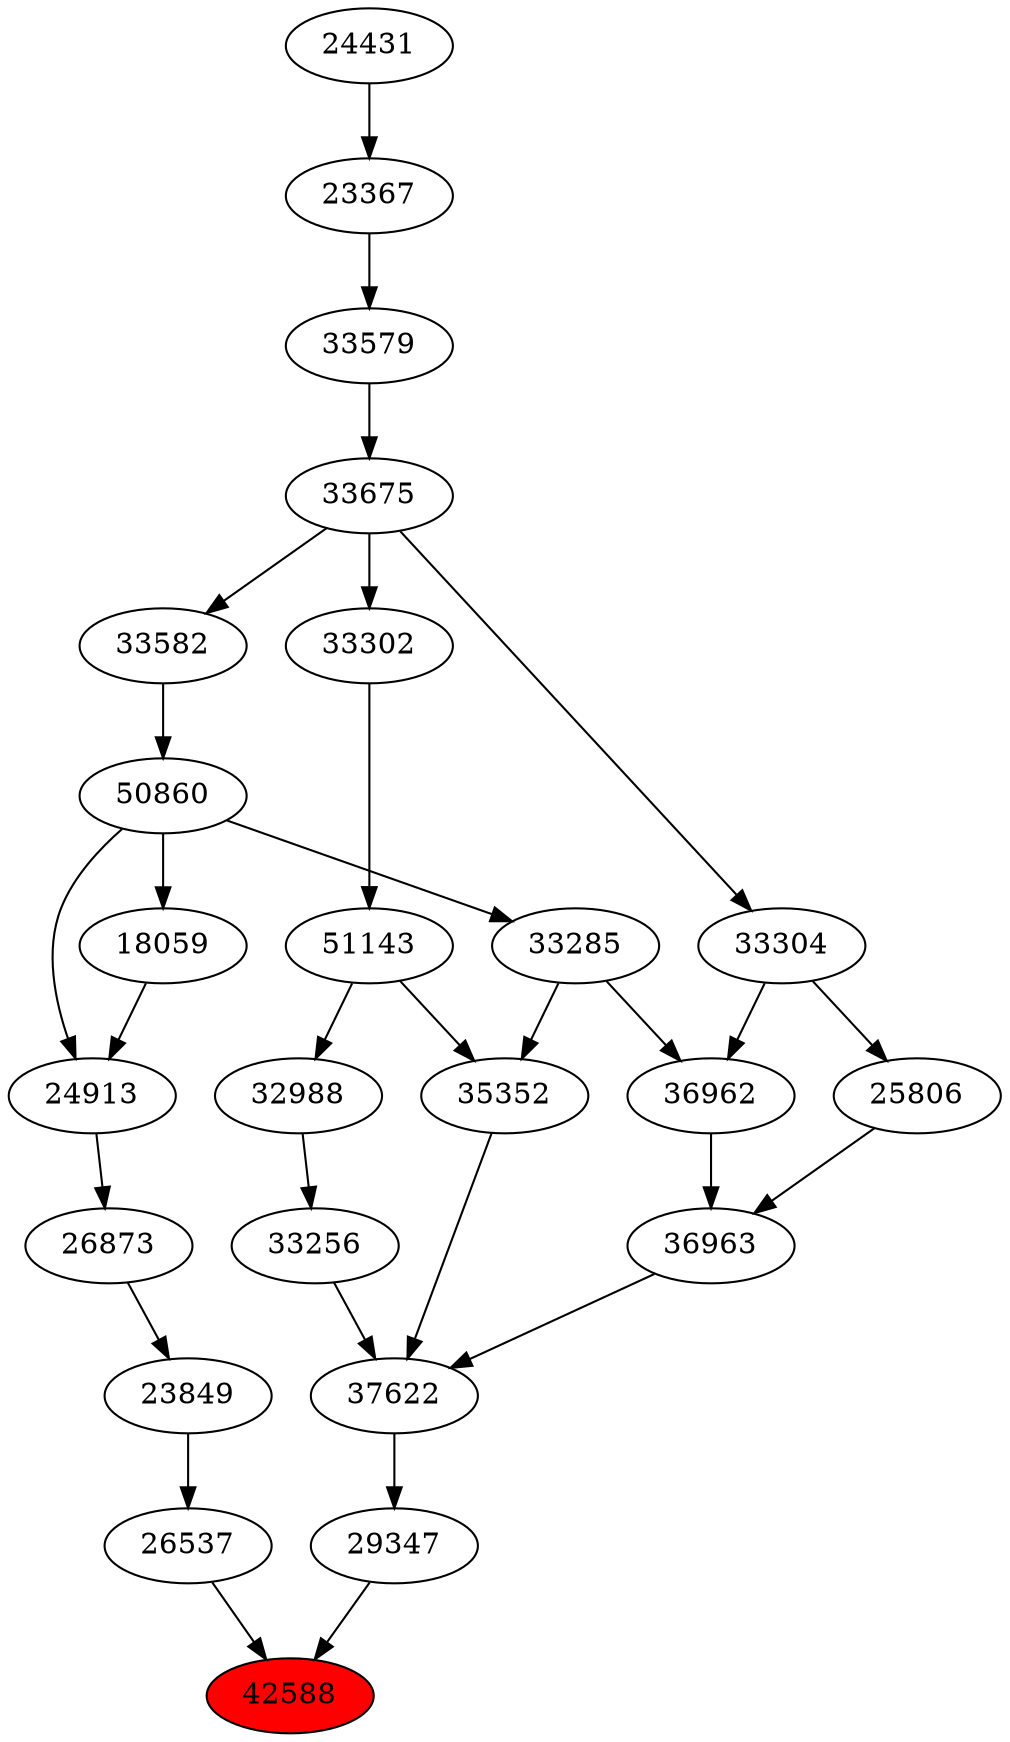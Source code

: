 strict digraph{ 
42588 [label="42588" fillcolor=red style=filled]
26537 -> 42588
29347 -> 42588
26537 [label="26537"]
23849 -> 26537
29347 [label="29347"]
37622 -> 29347
23849 [label="23849"]
26873 -> 23849
37622 [label="37622"]
36963 -> 37622
35352 -> 37622
33256 -> 37622
26873 [label="26873"]
24913 -> 26873
36963 [label="36963"]
36962 -> 36963
25806 -> 36963
35352 [label="35352"]
33285 -> 35352
51143 -> 35352
33256 [label="33256"]
32988 -> 33256
24913 [label="24913"]
18059 -> 24913
50860 -> 24913
36962 [label="36962"]
33285 -> 36962
33304 -> 36962
25806 [label="25806"]
33304 -> 25806
33285 [label="33285"]
50860 -> 33285
51143 [label="51143"]
33302 -> 51143
32988 [label="32988"]
51143 -> 32988
18059 [label="18059"]
50860 -> 18059
50860 [label="50860"]
33582 -> 50860
33304 [label="33304"]
33675 -> 33304
33302 [label="33302"]
33675 -> 33302
33582 [label="33582"]
33675 -> 33582
33675 [label="33675"]
33579 -> 33675
33579 [label="33579"]
23367 -> 33579
23367 [label="23367"]
24431 -> 23367
24431 [label="24431"]
}
